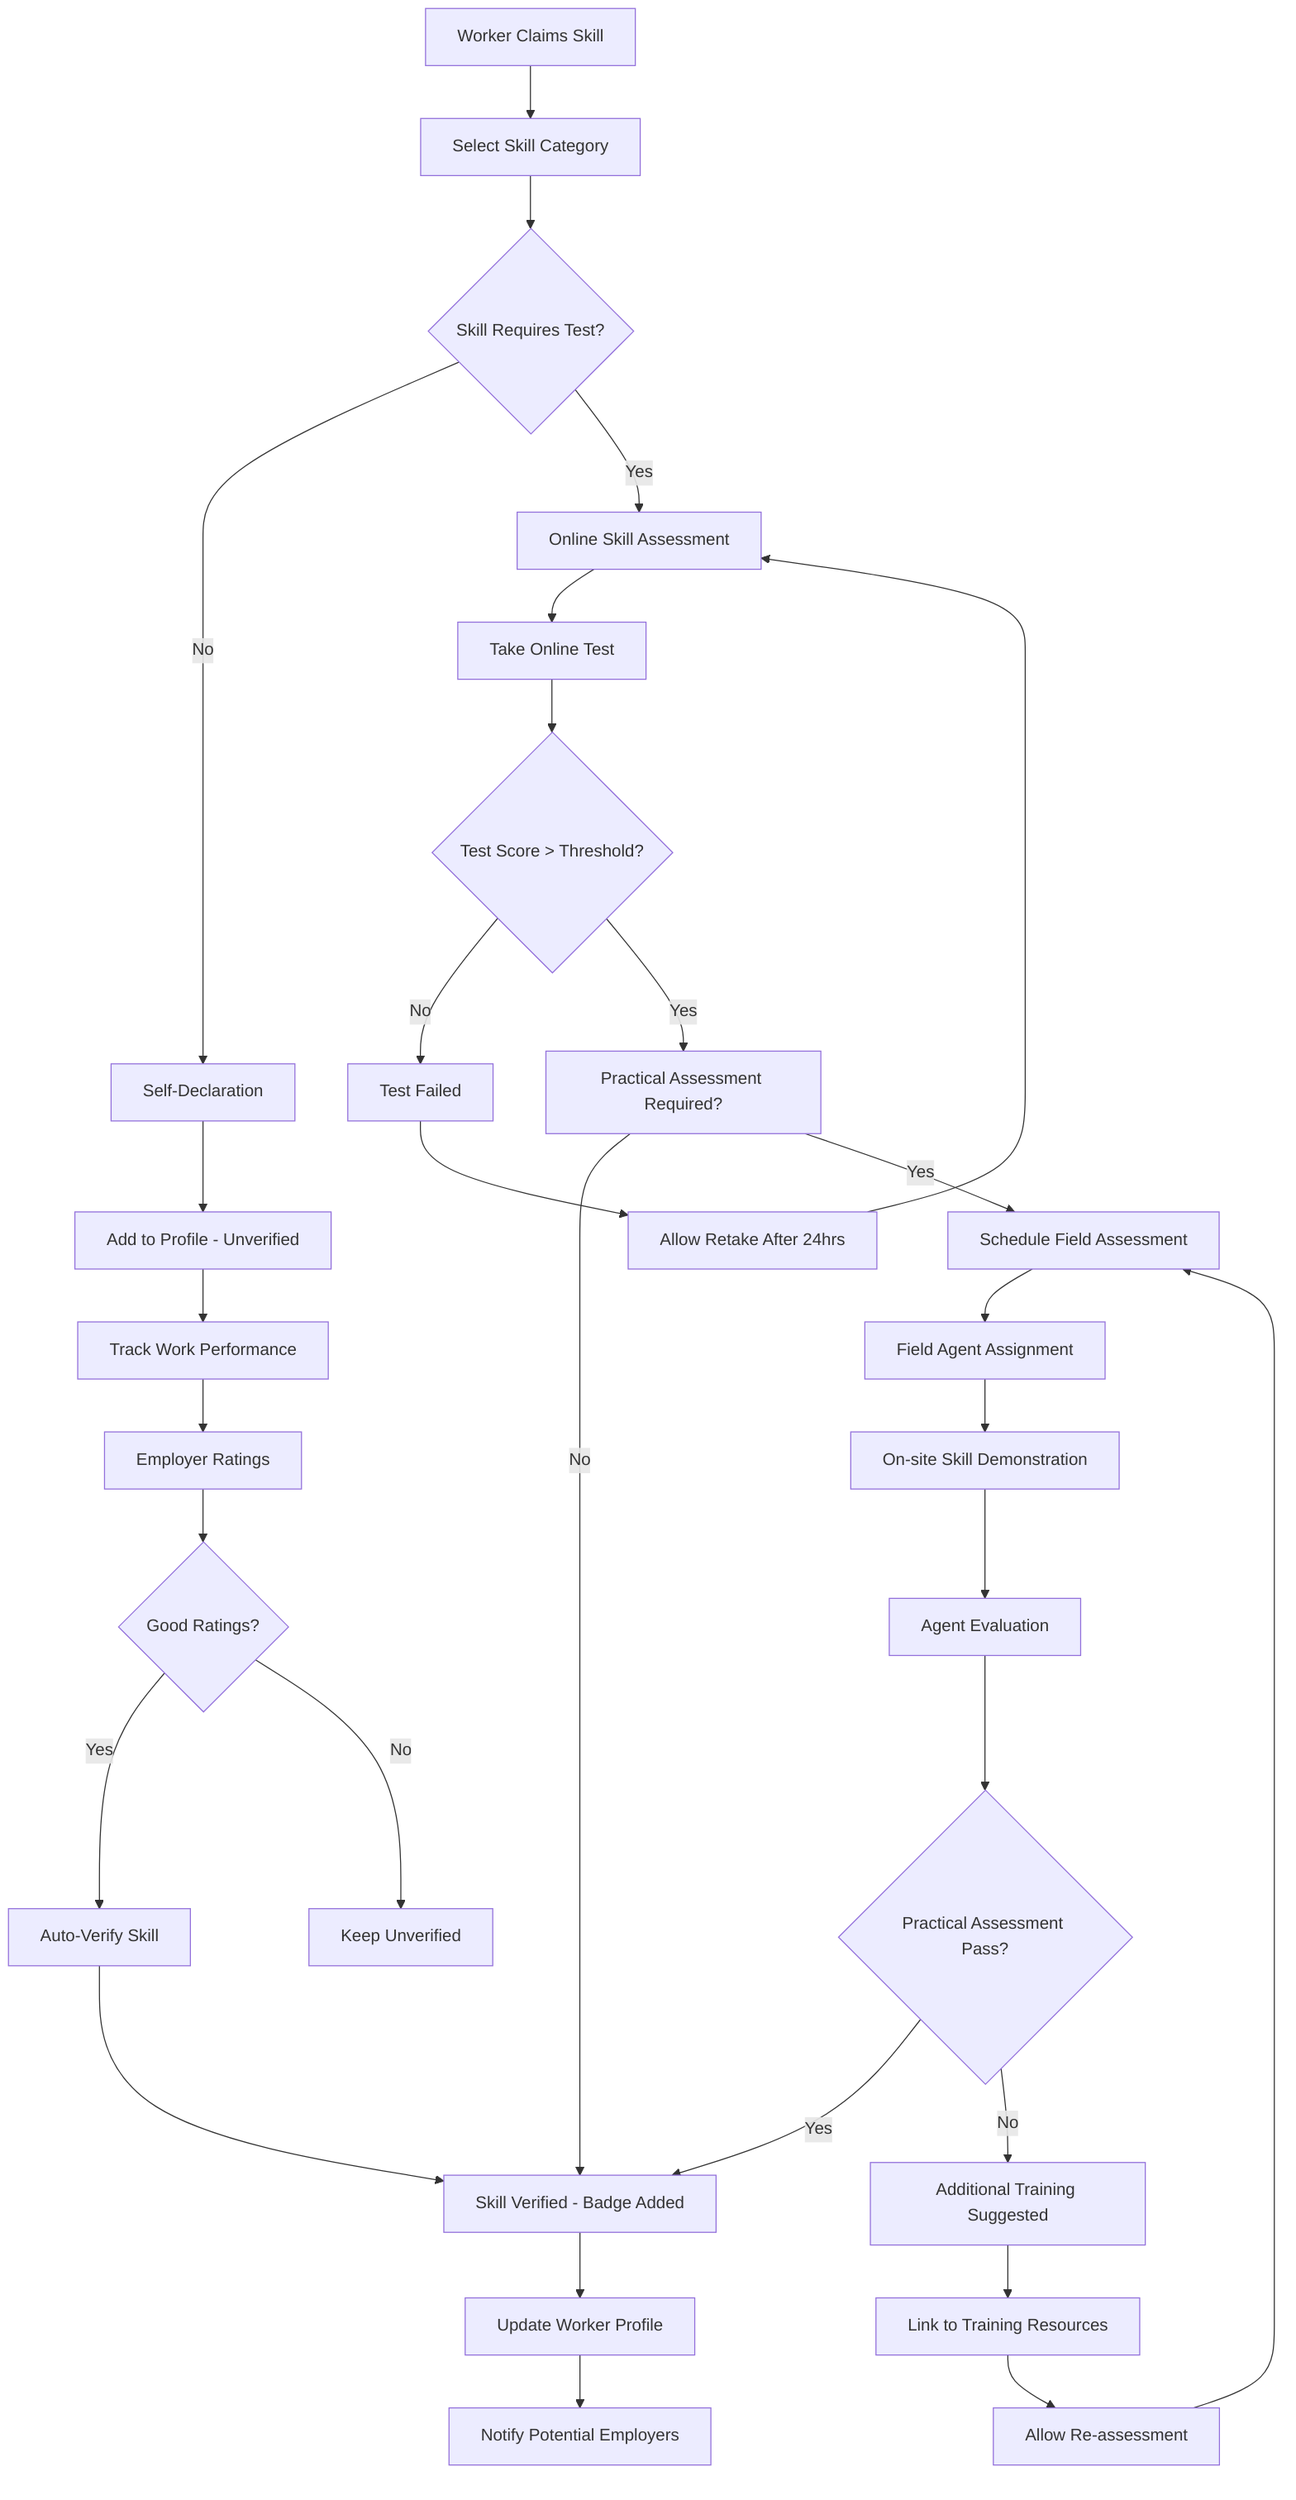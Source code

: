 flowchart TD
  A[Worker Claims Skill] --> B[Select Skill Category]
  B --> C{Skill Requires Test?}
  C -->|No| D[Self-Declaration]
  C -->|Yes| E[Online Skill Assessment]
  D --> F[Add to Profile - Unverified]
  E --> G[Take Online Test]
  G --> H{Test Score > Threshold?}
  H -->|No| I[Test Failed]
  H -->|Yes| J[Practical Assessment Required?]
  I --> K[Allow Retake After 24hrs]
  J -->|No| L[Skill Verified - Badge Added]
  J -->|Yes| M[Schedule Field Assessment]
  M --> N[Field Agent Assignment]
  N --> O[On-site Skill Demonstration]
  O --> P[Agent Evaluation]
  P --> Q{Practical Assessment Pass?}
  Q -->|Yes| L
  Q -->|No| R[Additional Training Suggested]
  R --> S[Link to Training Resources]
  S --> T[Allow Re-assessment]
  L --> U[Update Worker Profile]
  U --> V[Notify Potential Employers]
  F --> W[Track Work Performance]
  W --> X[Employer Ratings]
  X --> Y{Good Ratings?}
  Y -->|Yes| Z[Auto-Verify Skill]
  Y -->|No| AA[Keep Unverified]
  Z --> L
  K --> E
  T --> M